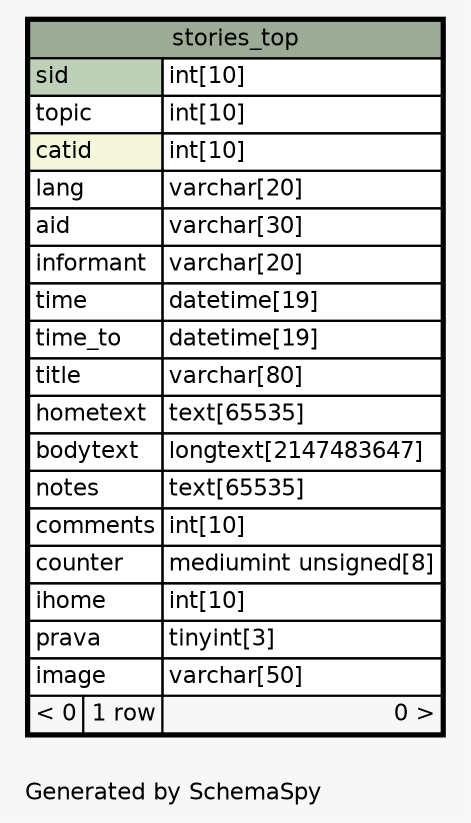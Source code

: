 // dot 2.38.0 on Mac OS X 10.9.4
// SchemaSpy rev 590
digraph "oneDegreeRelationshipsDiagram" {
  graph [
    rankdir="RL"
    bgcolor="#f7f7f7"
    label="\nGenerated by SchemaSpy"
    labeljust="l"
    nodesep="0.18"
    ranksep="0.46"
    fontname="Helvetica"
    fontsize="11"
  ];
  node [
    fontname="Helvetica"
    fontsize="11"
    shape="plaintext"
  ];
  edge [
    arrowsize="0.8"
  ];
  "stories_top" [
    label=<
    <TABLE BORDER="2" CELLBORDER="1" CELLSPACING="0" BGCOLOR="#ffffff">
      <TR><TD COLSPAN="3" BGCOLOR="#9bab96" ALIGN="CENTER">stories_top</TD></TR>
      <TR><TD PORT="sid" COLSPAN="2" BGCOLOR="#bed1b8" ALIGN="LEFT">sid</TD><TD PORT="sid.type" ALIGN="LEFT">int[10]</TD></TR>
      <TR><TD PORT="topic" COLSPAN="2" ALIGN="LEFT">topic</TD><TD PORT="topic.type" ALIGN="LEFT">int[10]</TD></TR>
      <TR><TD PORT="catid" COLSPAN="2" BGCOLOR="#f4f7da" ALIGN="LEFT">catid</TD><TD PORT="catid.type" ALIGN="LEFT">int[10]</TD></TR>
      <TR><TD PORT="lang" COLSPAN="2" ALIGN="LEFT">lang</TD><TD PORT="lang.type" ALIGN="LEFT">varchar[20]</TD></TR>
      <TR><TD PORT="aid" COLSPAN="2" ALIGN="LEFT">aid</TD><TD PORT="aid.type" ALIGN="LEFT">varchar[30]</TD></TR>
      <TR><TD PORT="informant" COLSPAN="2" ALIGN="LEFT">informant</TD><TD PORT="informant.type" ALIGN="LEFT">varchar[20]</TD></TR>
      <TR><TD PORT="time" COLSPAN="2" ALIGN="LEFT">time</TD><TD PORT="time.type" ALIGN="LEFT">datetime[19]</TD></TR>
      <TR><TD PORT="time_to" COLSPAN="2" ALIGN="LEFT">time_to</TD><TD PORT="time_to.type" ALIGN="LEFT">datetime[19]</TD></TR>
      <TR><TD PORT="title" COLSPAN="2" ALIGN="LEFT">title</TD><TD PORT="title.type" ALIGN="LEFT">varchar[80]</TD></TR>
      <TR><TD PORT="hometext" COLSPAN="2" ALIGN="LEFT">hometext</TD><TD PORT="hometext.type" ALIGN="LEFT">text[65535]</TD></TR>
      <TR><TD PORT="bodytext" COLSPAN="2" ALIGN="LEFT">bodytext</TD><TD PORT="bodytext.type" ALIGN="LEFT">longtext[2147483647]</TD></TR>
      <TR><TD PORT="notes" COLSPAN="2" ALIGN="LEFT">notes</TD><TD PORT="notes.type" ALIGN="LEFT">text[65535]</TD></TR>
      <TR><TD PORT="comments" COLSPAN="2" ALIGN="LEFT">comments</TD><TD PORT="comments.type" ALIGN="LEFT">int[10]</TD></TR>
      <TR><TD PORT="counter" COLSPAN="2" ALIGN="LEFT">counter</TD><TD PORT="counter.type" ALIGN="LEFT">mediumint unsigned[8]</TD></TR>
      <TR><TD PORT="ihome" COLSPAN="2" ALIGN="LEFT">ihome</TD><TD PORT="ihome.type" ALIGN="LEFT">int[10]</TD></TR>
      <TR><TD PORT="prava" COLSPAN="2" ALIGN="LEFT">prava</TD><TD PORT="prava.type" ALIGN="LEFT">tinyint[3]</TD></TR>
      <TR><TD PORT="image" COLSPAN="2" ALIGN="LEFT">image</TD><TD PORT="image.type" ALIGN="LEFT">varchar[50]</TD></TR>
      <TR><TD ALIGN="LEFT" BGCOLOR="#f7f7f7">&lt; 0</TD><TD ALIGN="RIGHT" BGCOLOR="#f7f7f7">1 row</TD><TD ALIGN="RIGHT" BGCOLOR="#f7f7f7">0 &gt;</TD></TR>
    </TABLE>>
    URL="stories_top.html"
    tooltip="stories_top"
  ];
}
